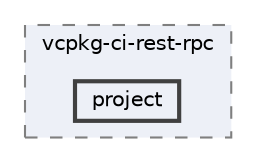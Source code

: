digraph "external/reflect-cpp/vcpkg/scripts/test_ports/vcpkg-ci-rest-rpc/project"
{
 // LATEX_PDF_SIZE
  bgcolor="transparent";
  edge [fontname=Helvetica,fontsize=10,labelfontname=Helvetica,labelfontsize=10];
  node [fontname=Helvetica,fontsize=10,shape=box,height=0.2,width=0.4];
  compound=true
  subgraph clusterdir_619048f0ab28c3658f358fdcb4290013 {
    graph [ bgcolor="#edf0f7", pencolor="grey50", label="vcpkg-ci-rest-rpc", fontname=Helvetica,fontsize=10 style="filled,dashed", URL="dir_619048f0ab28c3658f358fdcb4290013.html",tooltip=""]
  dir_2cf423859408739e3a85ef91d088f41f [label="project", fillcolor="#edf0f7", color="grey25", style="filled,bold", URL="dir_2cf423859408739e3a85ef91d088f41f.html",tooltip=""];
  }
}
